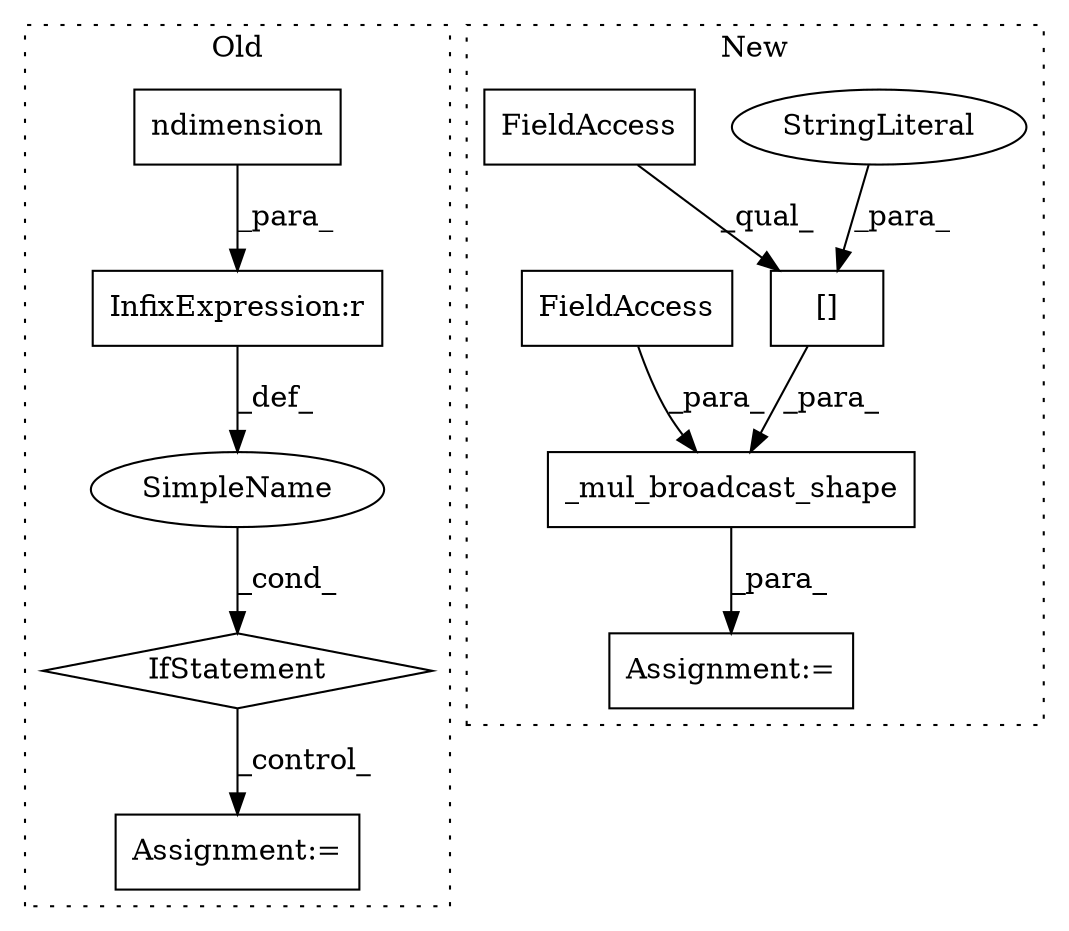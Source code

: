 digraph G {
subgraph cluster0 {
1 [label="ndimension" a="32" s="979" l="12" shape="box"];
5 [label="InfixExpression:r" a="27" s="991" l="3" shape="box"];
8 [label="IfStatement" a="25" s="971,1017" l="4,2" shape="diamond"];
9 [label="SimpleName" a="42" s="" l="" shape="ellipse"];
10 [label="Assignment:=" a="7" s="1030" l="1" shape="box"];
label = "Old";
style="dotted";
}
subgraph cluster1 {
2 [label="_mul_broadcast_shape" a="32" s="2230,2298" l="21,1" shape="box"];
3 [label="[]" a="2" s="2269,2297" l="10,1" shape="box"];
4 [label="StringLiteral" a="45" s="2279" l="18" shape="ellipse"];
6 [label="FieldAccess" a="22" s="2269" l="9" shape="box"];
7 [label="FieldAccess" a="22" s="2251" l="17" shape="box"];
11 [label="Assignment:=" a="7" s="2229" l="1" shape="box"];
label = "New";
style="dotted";
}
1 -> 5 [label="_para_"];
2 -> 11 [label="_para_"];
3 -> 2 [label="_para_"];
4 -> 3 [label="_para_"];
5 -> 9 [label="_def_"];
6 -> 3 [label="_qual_"];
7 -> 2 [label="_para_"];
8 -> 10 [label="_control_"];
9 -> 8 [label="_cond_"];
}